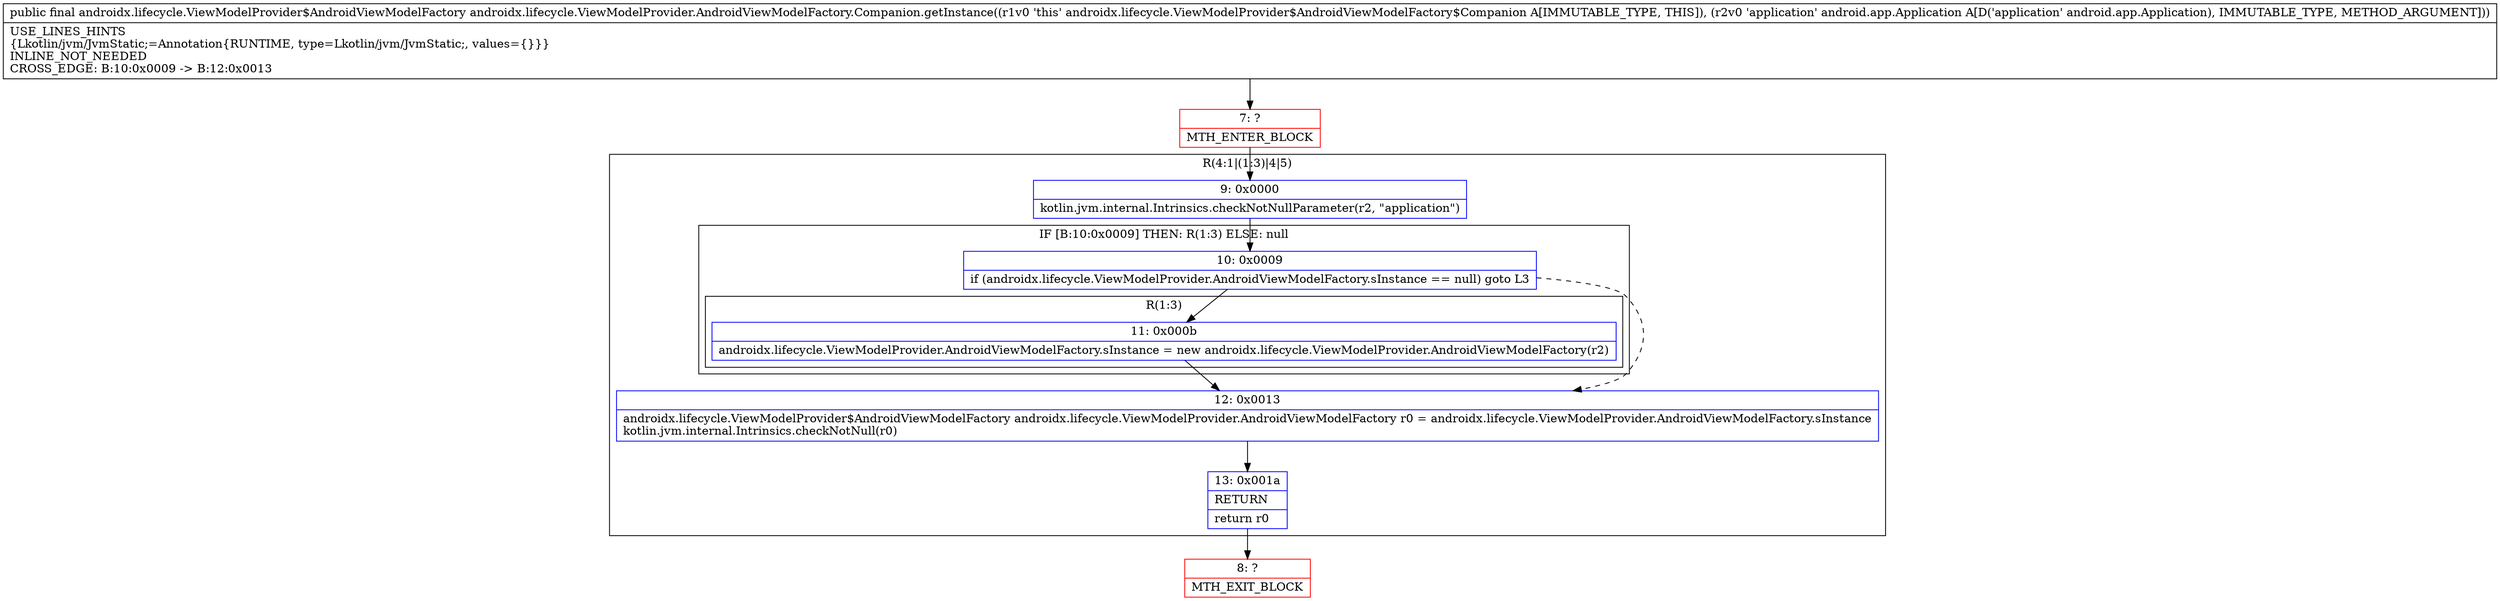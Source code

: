 digraph "CFG forandroidx.lifecycle.ViewModelProvider.AndroidViewModelFactory.Companion.getInstance(Landroid\/app\/Application;)Landroidx\/lifecycle\/ViewModelProvider$AndroidViewModelFactory;" {
subgraph cluster_Region_989283816 {
label = "R(4:1|(1:3)|4|5)";
node [shape=record,color=blue];
Node_9 [shape=record,label="{9\:\ 0x0000|kotlin.jvm.internal.Intrinsics.checkNotNullParameter(r2, \"application\")\l}"];
subgraph cluster_IfRegion_1858801876 {
label = "IF [B:10:0x0009] THEN: R(1:3) ELSE: null";
node [shape=record,color=blue];
Node_10 [shape=record,label="{10\:\ 0x0009|if (androidx.lifecycle.ViewModelProvider.AndroidViewModelFactory.sInstance == null) goto L3\l}"];
subgraph cluster_Region_1632567077 {
label = "R(1:3)";
node [shape=record,color=blue];
Node_11 [shape=record,label="{11\:\ 0x000b|androidx.lifecycle.ViewModelProvider.AndroidViewModelFactory.sInstance = new androidx.lifecycle.ViewModelProvider.AndroidViewModelFactory(r2)\l}"];
}
}
Node_12 [shape=record,label="{12\:\ 0x0013|androidx.lifecycle.ViewModelProvider$AndroidViewModelFactory androidx.lifecycle.ViewModelProvider.AndroidViewModelFactory r0 = androidx.lifecycle.ViewModelProvider.AndroidViewModelFactory.sInstance\lkotlin.jvm.internal.Intrinsics.checkNotNull(r0)\l}"];
Node_13 [shape=record,label="{13\:\ 0x001a|RETURN\l|return r0\l}"];
}
Node_7 [shape=record,color=red,label="{7\:\ ?|MTH_ENTER_BLOCK\l}"];
Node_8 [shape=record,color=red,label="{8\:\ ?|MTH_EXIT_BLOCK\l}"];
MethodNode[shape=record,label="{public final androidx.lifecycle.ViewModelProvider$AndroidViewModelFactory androidx.lifecycle.ViewModelProvider.AndroidViewModelFactory.Companion.getInstance((r1v0 'this' androidx.lifecycle.ViewModelProvider$AndroidViewModelFactory$Companion A[IMMUTABLE_TYPE, THIS]), (r2v0 'application' android.app.Application A[D('application' android.app.Application), IMMUTABLE_TYPE, METHOD_ARGUMENT]))  | USE_LINES_HINTS\l\{Lkotlin\/jvm\/JvmStatic;=Annotation\{RUNTIME, type=Lkotlin\/jvm\/JvmStatic;, values=\{\}\}\}\lINLINE_NOT_NEEDED\lCROSS_EDGE: B:10:0x0009 \-\> B:12:0x0013\l}"];
MethodNode -> Node_7;Node_9 -> Node_10;
Node_10 -> Node_11;
Node_10 -> Node_12[style=dashed];
Node_11 -> Node_12;
Node_12 -> Node_13;
Node_13 -> Node_8;
Node_7 -> Node_9;
}

